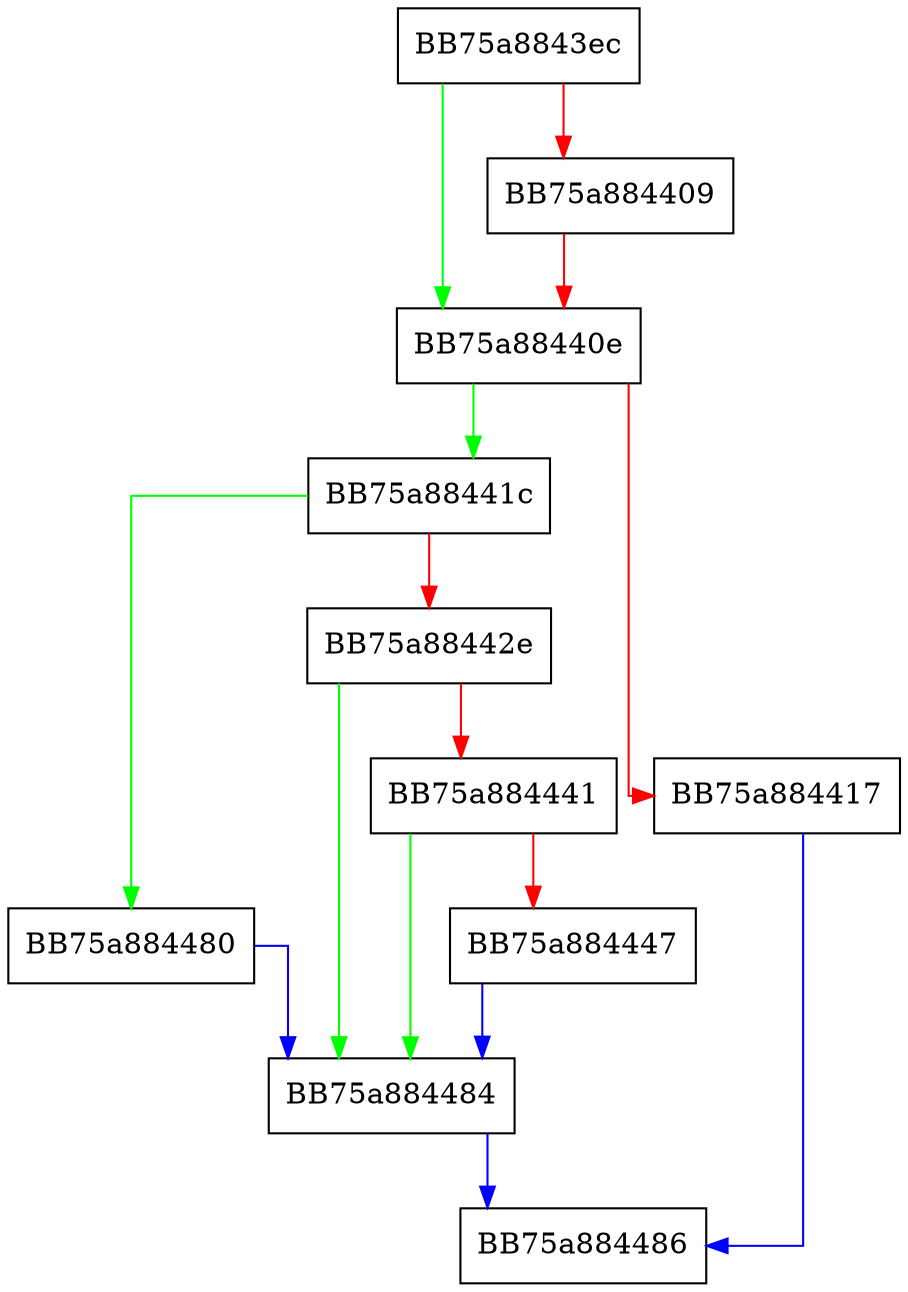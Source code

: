 digraph LogV {
  node [shape="box"];
  graph [splines=ortho];
  BB75a8843ec -> BB75a88440e [color="green"];
  BB75a8843ec -> BB75a884409 [color="red"];
  BB75a884409 -> BB75a88440e [color="red"];
  BB75a88440e -> BB75a88441c [color="green"];
  BB75a88440e -> BB75a884417 [color="red"];
  BB75a884417 -> BB75a884486 [color="blue"];
  BB75a88441c -> BB75a884480 [color="green"];
  BB75a88441c -> BB75a88442e [color="red"];
  BB75a88442e -> BB75a884484 [color="green"];
  BB75a88442e -> BB75a884441 [color="red"];
  BB75a884441 -> BB75a884484 [color="green"];
  BB75a884441 -> BB75a884447 [color="red"];
  BB75a884447 -> BB75a884484 [color="blue"];
  BB75a884480 -> BB75a884484 [color="blue"];
  BB75a884484 -> BB75a884486 [color="blue"];
}